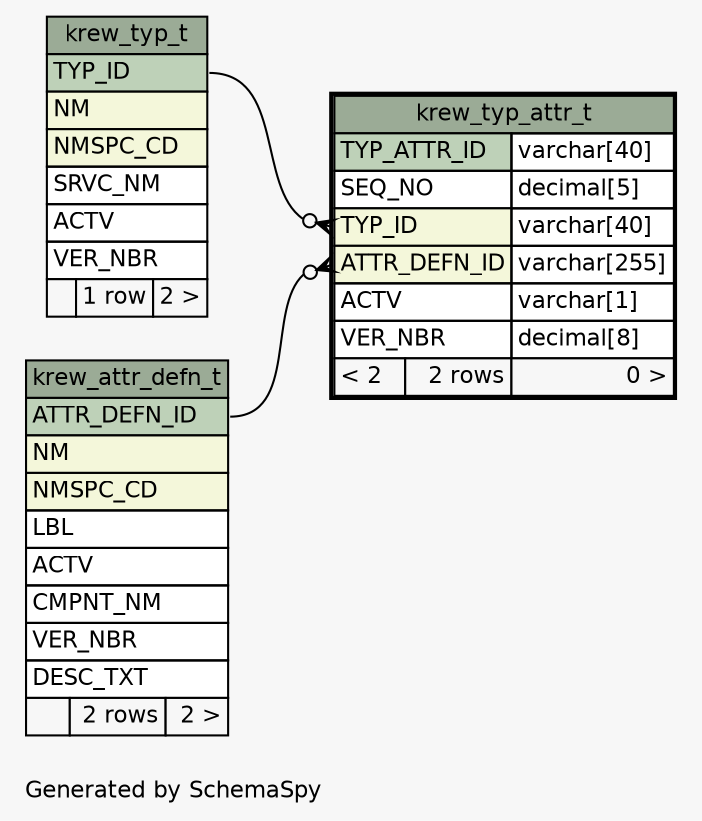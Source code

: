 // dot 2.28.0 on Mac OS X 10.7.2
// SchemaSpy rev 590
digraph "oneDegreeRelationshipsDiagram" {
  graph [
    rankdir="RL"
    bgcolor="#f7f7f7"
    label="\nGenerated by SchemaSpy"
    labeljust="l"
    nodesep="0.18"
    ranksep="0.46"
    fontname="Helvetica"
    fontsize="11"
  ];
  node [
    fontname="Helvetica"
    fontsize="11"
    shape="plaintext"
  ];
  edge [
    arrowsize="0.8"
  ];
  "krew_typ_attr_t":"ATTR_DEFN_ID":w -> "krew_attr_defn_t":"ATTR_DEFN_ID":e [arrowhead=none dir=back arrowtail=crowodot];
  "krew_typ_attr_t":"TYP_ID":w -> "krew_typ_t":"TYP_ID":e [arrowhead=none dir=back arrowtail=crowodot];
  "krew_attr_defn_t" [
    label=<
    <TABLE BORDER="0" CELLBORDER="1" CELLSPACING="0" BGCOLOR="#ffffff">
      <TR><TD COLSPAN="3" BGCOLOR="#9bab96" ALIGN="CENTER">krew_attr_defn_t</TD></TR>
      <TR><TD PORT="ATTR_DEFN_ID" COLSPAN="3" BGCOLOR="#bed1b8" ALIGN="LEFT">ATTR_DEFN_ID</TD></TR>
      <TR><TD PORT="NM" COLSPAN="3" BGCOLOR="#f4f7da" ALIGN="LEFT">NM</TD></TR>
      <TR><TD PORT="NMSPC_CD" COLSPAN="3" BGCOLOR="#f4f7da" ALIGN="LEFT">NMSPC_CD</TD></TR>
      <TR><TD PORT="LBL" COLSPAN="3" ALIGN="LEFT">LBL</TD></TR>
      <TR><TD PORT="ACTV" COLSPAN="3" ALIGN="LEFT">ACTV</TD></TR>
      <TR><TD PORT="CMPNT_NM" COLSPAN="3" ALIGN="LEFT">CMPNT_NM</TD></TR>
      <TR><TD PORT="VER_NBR" COLSPAN="3" ALIGN="LEFT">VER_NBR</TD></TR>
      <TR><TD PORT="DESC_TXT" COLSPAN="3" ALIGN="LEFT">DESC_TXT</TD></TR>
      <TR><TD ALIGN="LEFT" BGCOLOR="#f7f7f7">  </TD><TD ALIGN="RIGHT" BGCOLOR="#f7f7f7">2 rows</TD><TD ALIGN="RIGHT" BGCOLOR="#f7f7f7">2 &gt;</TD></TR>
    </TABLE>>
    URL="krew_attr_defn_t.html"
    tooltip="krew_attr_defn_t"
  ];
  "krew_typ_attr_t" [
    label=<
    <TABLE BORDER="2" CELLBORDER="1" CELLSPACING="0" BGCOLOR="#ffffff">
      <TR><TD COLSPAN="3" BGCOLOR="#9bab96" ALIGN="CENTER">krew_typ_attr_t</TD></TR>
      <TR><TD PORT="TYP_ATTR_ID" COLSPAN="2" BGCOLOR="#bed1b8" ALIGN="LEFT">TYP_ATTR_ID</TD><TD PORT="TYP_ATTR_ID.type" ALIGN="LEFT">varchar[40]</TD></TR>
      <TR><TD PORT="SEQ_NO" COLSPAN="2" ALIGN="LEFT">SEQ_NO</TD><TD PORT="SEQ_NO.type" ALIGN="LEFT">decimal[5]</TD></TR>
      <TR><TD PORT="TYP_ID" COLSPAN="2" BGCOLOR="#f4f7da" ALIGN="LEFT">TYP_ID</TD><TD PORT="TYP_ID.type" ALIGN="LEFT">varchar[40]</TD></TR>
      <TR><TD PORT="ATTR_DEFN_ID" COLSPAN="2" BGCOLOR="#f4f7da" ALIGN="LEFT">ATTR_DEFN_ID</TD><TD PORT="ATTR_DEFN_ID.type" ALIGN="LEFT">varchar[255]</TD></TR>
      <TR><TD PORT="ACTV" COLSPAN="2" ALIGN="LEFT">ACTV</TD><TD PORT="ACTV.type" ALIGN="LEFT">varchar[1]</TD></TR>
      <TR><TD PORT="VER_NBR" COLSPAN="2" ALIGN="LEFT">VER_NBR</TD><TD PORT="VER_NBR.type" ALIGN="LEFT">decimal[8]</TD></TR>
      <TR><TD ALIGN="LEFT" BGCOLOR="#f7f7f7">&lt; 2</TD><TD ALIGN="RIGHT" BGCOLOR="#f7f7f7">2 rows</TD><TD ALIGN="RIGHT" BGCOLOR="#f7f7f7">0 &gt;</TD></TR>
    </TABLE>>
    URL="krew_typ_attr_t.html"
    tooltip="krew_typ_attr_t"
  ];
  "krew_typ_t" [
    label=<
    <TABLE BORDER="0" CELLBORDER="1" CELLSPACING="0" BGCOLOR="#ffffff">
      <TR><TD COLSPAN="3" BGCOLOR="#9bab96" ALIGN="CENTER">krew_typ_t</TD></TR>
      <TR><TD PORT="TYP_ID" COLSPAN="3" BGCOLOR="#bed1b8" ALIGN="LEFT">TYP_ID</TD></TR>
      <TR><TD PORT="NM" COLSPAN="3" BGCOLOR="#f4f7da" ALIGN="LEFT">NM</TD></TR>
      <TR><TD PORT="NMSPC_CD" COLSPAN="3" BGCOLOR="#f4f7da" ALIGN="LEFT">NMSPC_CD</TD></TR>
      <TR><TD PORT="SRVC_NM" COLSPAN="3" ALIGN="LEFT">SRVC_NM</TD></TR>
      <TR><TD PORT="ACTV" COLSPAN="3" ALIGN="LEFT">ACTV</TD></TR>
      <TR><TD PORT="VER_NBR" COLSPAN="3" ALIGN="LEFT">VER_NBR</TD></TR>
      <TR><TD ALIGN="LEFT" BGCOLOR="#f7f7f7">  </TD><TD ALIGN="RIGHT" BGCOLOR="#f7f7f7">1 row</TD><TD ALIGN="RIGHT" BGCOLOR="#f7f7f7">2 &gt;</TD></TR>
    </TABLE>>
    URL="krew_typ_t.html"
    tooltip="krew_typ_t"
  ];
}
